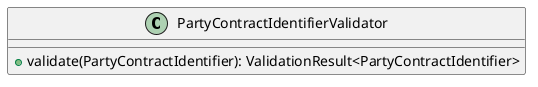 @startuml

    class PartyContractIdentifierValidator [[PartyContractIdentifierValidator.html]] {
        +validate(PartyContractIdentifier): ValidationResult<PartyContractIdentifier>
    }

@enduml
